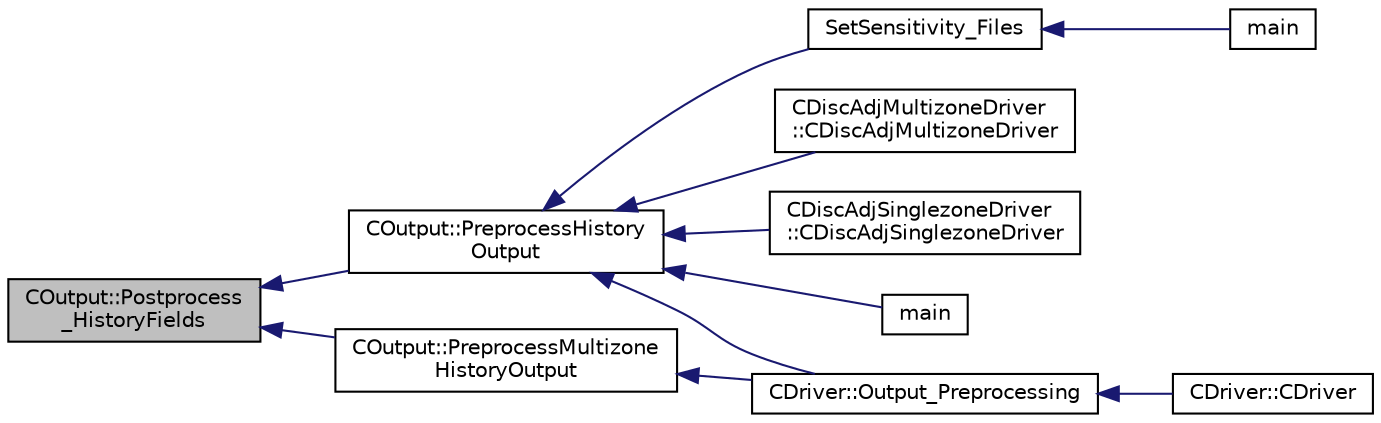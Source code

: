 digraph "COutput::Postprocess_HistoryFields"
{
  edge [fontname="Helvetica",fontsize="10",labelfontname="Helvetica",labelfontsize="10"];
  node [fontname="Helvetica",fontsize="10",shape=record];
  rankdir="LR";
  Node505 [label="COutput::Postprocess\l_HistoryFields",height=0.2,width=0.4,color="black", fillcolor="grey75", style="filled", fontcolor="black"];
  Node505 -> Node506 [dir="back",color="midnightblue",fontsize="10",style="solid",fontname="Helvetica"];
  Node506 [label="COutput::PreprocessHistory\lOutput",height=0.2,width=0.4,color="black", fillcolor="white", style="filled",URL="$class_c_output.html#afbd232d7c9236d1415382a195f6cff4e",tooltip="Preprocess the history output by setting the history fields and opening the history file..."];
  Node506 -> Node507 [dir="back",color="midnightblue",fontsize="10",style="solid",fontname="Helvetica"];
  Node507 [label="CDiscAdjMultizoneDriver\l::CDiscAdjMultizoneDriver",height=0.2,width=0.4,color="black", fillcolor="white", style="filled",URL="$class_c_disc_adj_multizone_driver.html#a4cfdd2d2d3b7cc7a40052d13d918da2f",tooltip="Constructor of the class. "];
  Node506 -> Node508 [dir="back",color="midnightblue",fontsize="10",style="solid",fontname="Helvetica"];
  Node508 [label="CDiscAdjSinglezoneDriver\l::CDiscAdjSinglezoneDriver",height=0.2,width=0.4,color="black", fillcolor="white", style="filled",URL="$class_c_disc_adj_singlezone_driver.html#a0194e68e223aeda2e78f09cc413079ac",tooltip="Constructor of the class. "];
  Node506 -> Node509 [dir="back",color="midnightblue",fontsize="10",style="solid",fontname="Helvetica"];
  Node509 [label="CDriver::Output_Preprocessing",height=0.2,width=0.4,color="black", fillcolor="white", style="filled",URL="$class_c_driver.html#a7ca93236effb813c3af9e00688659976",tooltip="Preprocess the output container. "];
  Node509 -> Node510 [dir="back",color="midnightblue",fontsize="10",style="solid",fontname="Helvetica"];
  Node510 [label="CDriver::CDriver",height=0.2,width=0.4,color="black", fillcolor="white", style="filled",URL="$class_c_driver.html#a3fca4a013a6efa9bbb38fe78a86b5f3d",tooltip="Constructor of the class. "];
  Node506 -> Node511 [dir="back",color="midnightblue",fontsize="10",style="solid",fontname="Helvetica"];
  Node511 [label="main",height=0.2,width=0.4,color="black", fillcolor="white", style="filled",URL="$_s_u2___d_e_f_8cpp.html#a0ddf1224851353fc92bfbff6f499fa97"];
  Node506 -> Node512 [dir="back",color="midnightblue",fontsize="10",style="solid",fontname="Helvetica"];
  Node512 [label="SetSensitivity_Files",height=0.2,width=0.4,color="black", fillcolor="white", style="filled",URL="$_s_u2___d_o_t_8cpp.html#a63d4fd49ad25f4916709545fb847948c",tooltip="Write the sensitivity (including mesh sensitivity) computed with the discrete adjoint method on the s..."];
  Node512 -> Node513 [dir="back",color="midnightblue",fontsize="10",style="solid",fontname="Helvetica"];
  Node513 [label="main",height=0.2,width=0.4,color="black", fillcolor="white", style="filled",URL="$_s_u2___d_o_t_8cpp.html#a0ddf1224851353fc92bfbff6f499fa97"];
  Node505 -> Node514 [dir="back",color="midnightblue",fontsize="10",style="solid",fontname="Helvetica"];
  Node514 [label="COutput::PreprocessMultizone\lHistoryOutput",height=0.2,width=0.4,color="black", fillcolor="white", style="filled",URL="$class_c_output.html#a638e3fa3f488f610107742dda71c1b53",tooltip="Preprocess the history output by setting the history fields and opening the history file..."];
  Node514 -> Node509 [dir="back",color="midnightblue",fontsize="10",style="solid",fontname="Helvetica"];
}
